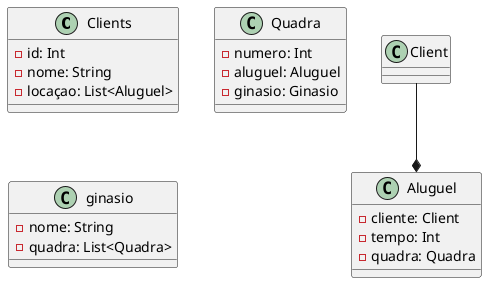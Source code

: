 @startuml ginasio
class Clients {
  - id: Int
  - nome: String
  - locaçao: List<Aluguel>
}

Client --* Aluguel

class Aluguel {
  - cliente: Client
  - tempo: Int
  - quadra: Quadra
}

class Quadra {
  - numero: Int
  - aluguel: Aluguel
  - ginasio: Ginasio
}

class ginasio {
  - nome: String
  - quadra: List<Quadra>
}
@enduml